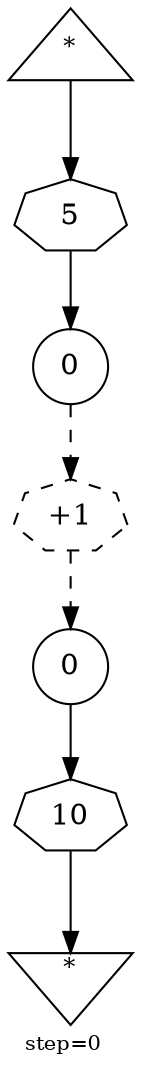 digraph {
  graph  [labelloc=bottom,labeljust=left,fontsize="10",label="step=0"];
  "22011" [shape=triangle,peripheries="1",label=<<SUP>*</SUP>>,labelfontcolor=black,color=black];
  "22012" [shape=circle,peripheries="1",label=<0>,labelfontcolor=black,color=black];
  "22014" [shape=circle,peripheries="1",label=<0>,labelfontcolor=black,color=black];
  "22016" [shape=invtriangle,peripheries="1",label=<<SUP>*</SUP>>,labelfontcolor=black,color=black];
  "18000" [label=<5>,peripheries="1",color=black,shape=septagon];
  "22011" -> "18000" [color=black];
  "18000" -> "22012" [color=black];
  "18002" [label=<10>,peripheries="1",color=black,shape=septagon];
  "22014" -> "18002" [color=black];
  "18002" -> "22016" [color=black];
  "18001" [label=<+1>,peripheries="1",color=black,style=dashed,shape=septagon];
  "22012" -> "18001" [style=dashed,color=black];
  "18001" -> "22014" [style=dashed,color=black];
}
